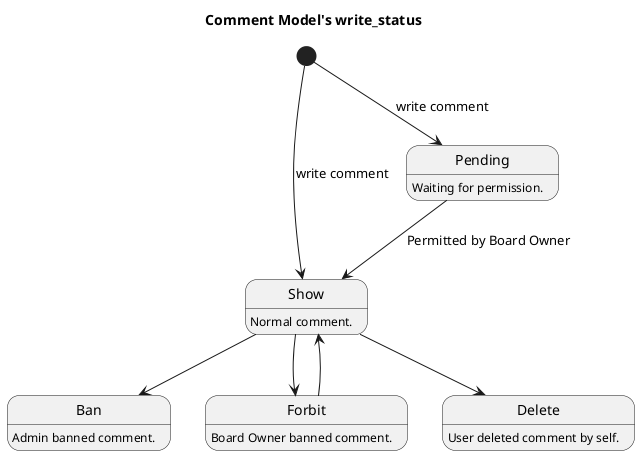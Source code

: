 
@startuml
title Comment Model's write_status

[*] --> Show : write comment
[*] --> Pending: write comment
Pending --> Show : Permitted by Board Owner
Show --> Ban
Show --> Forbit
Forbit --> Show
Show --> Delete

Show      : Normal comment.
Pending   : Waiting for permission.
Ban    : Admin banned comment.
Forbit : Board Owner banned comment.
Delete : User deleted comment by self.

@enduml